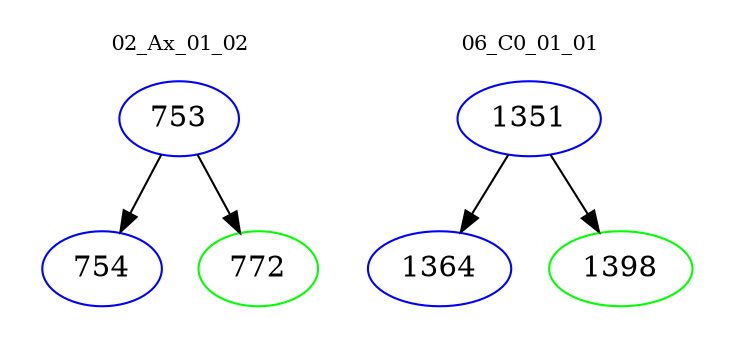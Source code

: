 digraph{
subgraph cluster_0 {
color = white
label = "02_Ax_01_02";
fontsize=10;
T0_753 [label="753", color="blue"]
T0_753 -> T0_754 [color="black"]
T0_754 [label="754", color="blue"]
T0_753 -> T0_772 [color="black"]
T0_772 [label="772", color="green"]
}
subgraph cluster_1 {
color = white
label = "06_C0_01_01";
fontsize=10;
T1_1351 [label="1351", color="blue"]
T1_1351 -> T1_1364 [color="black"]
T1_1364 [label="1364", color="blue"]
T1_1351 -> T1_1398 [color="black"]
T1_1398 [label="1398", color="green"]
}
}
